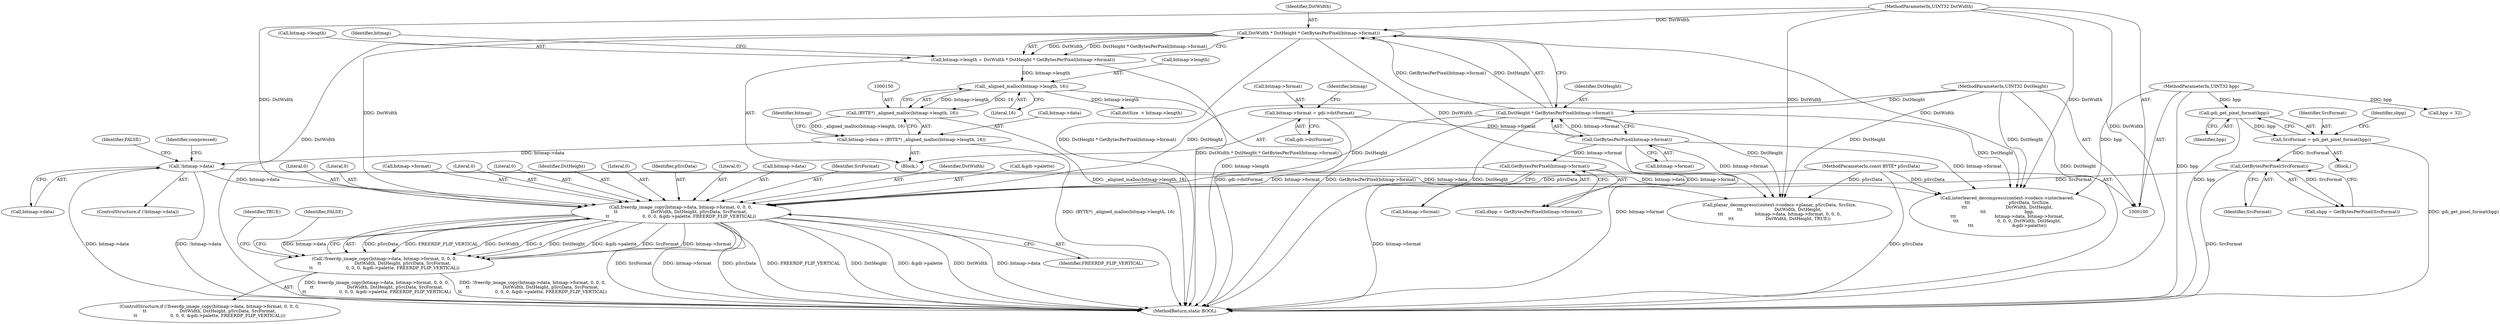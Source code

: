 digraph "1_FreeRDP_09b9d4f1994a674c4ec85b4947aa656eda1aed8a@API" {
"1000278" [label="(Call,freerdp_image_copy(bitmap->data, bitmap->format, 0, 0, 0,\n\t\t                        DstWidth, DstHeight, pSrcData, SrcFormat,\n\t\t                        0, 0, 0, &gdi->palette, FREERDP_FLIP_VERTICAL))"];
"1000157" [label="(Call,!bitmap->data)"];
"1000145" [label="(Call,bitmap->data = (BYTE*) _aligned_malloc(bitmap->length, 16))"];
"1000149" [label="(Call,(BYTE*) _aligned_malloc(bitmap->length, 16))"];
"1000151" [label="(Call,_aligned_malloc(bitmap->length, 16))"];
"1000133" [label="(Call,bitmap->length = DstWidth * DstHeight * GetBytesPerPixel(bitmap->format))"];
"1000137" [label="(Call,DstWidth * DstHeight * GetBytesPerPixel(bitmap->format))"];
"1000104" [label="(MethodParameterIn,UINT32 DstWidth)"];
"1000139" [label="(Call,DstHeight * GetBytesPerPixel(bitmap->format))"];
"1000105" [label="(MethodParameterIn,UINT32 DstHeight)"];
"1000141" [label="(Call,GetBytesPerPixel(bitmap->format))"];
"1000126" [label="(Call,bitmap->format = gdi->dstFormat)"];
"1000244" [label="(Call,GetBytesPerPixel(bitmap->format))"];
"1000103" [label="(MethodParameterIn,const BYTE* pSrcData)"];
"1000239" [label="(Call,GetBytesPerPixel(SrcFormat))"];
"1000232" [label="(Call,SrcFormat = gdi_get_pixel_format(bpp))"];
"1000234" [label="(Call,gdi_get_pixel_format(bpp))"];
"1000106" [label="(MethodParameterIn,UINT32 bpp)"];
"1000277" [label="(Call,!freerdp_image_copy(bitmap->data, bitmap->format, 0, 0, 0,\n\t\t                        DstWidth, DstHeight, pSrcData, SrcFormat,\n\t\t                        0, 0, 0, &gdi->palette, FREERDP_FLIP_VERTICAL))"];
"1000285" [label="(Literal,0)"];
"1000303" [label="(Identifier,TRUE)"];
"1000130" [label="(Call,gdi->dstFormat)"];
"1000142" [label="(Call,bitmap->format)"];
"1000277" [label="(Call,!freerdp_image_copy(bitmap->data, bitmap->format, 0, 0, 0,\n\t\t                        DstWidth, DstHeight, pSrcData, SrcFormat,\n\t\t                        0, 0, 0, &gdi->palette, FREERDP_FLIP_VERTICAL))"];
"1000279" [label="(Call,bitmap->data)"];
"1000138" [label="(Identifier,DstWidth)"];
"1000244" [label="(Call,GetBytesPerPixel(bitmap->format))"];
"1000106" [label="(MethodParameterIn,UINT32 bpp)"];
"1000145" [label="(Call,bitmap->data = (BYTE*) _aligned_malloc(bitmap->length, 16))"];
"1000291" [label="(Identifier,SrcFormat)"];
"1000235" [label="(Identifier,bpp)"];
"1000151" [label="(Call,_aligned_malloc(bitmap->length, 16))"];
"1000299" [label="(Identifier,FREERDP_FLIP_VERTICAL)"];
"1000157" [label="(Call,!bitmap->data)"];
"1000278" [label="(Call,freerdp_image_copy(bitmap->data, bitmap->format, 0, 0, 0,\n\t\t                        DstWidth, DstHeight, pSrcData, SrcFormat,\n\t\t                        0, 0, 0, &gdi->palette, FREERDP_FLIP_VERTICAL))"];
"1000288" [label="(Identifier,DstWidth)"];
"1000242" [label="(Call,dbpp = GetBytesPerPixel(bitmap->format))"];
"1000237" [label="(Call,sbpp = GetBytesPerPixel(SrcFormat))"];
"1000232" [label="(Call,SrcFormat = gdi_get_pixel_format(bpp))"];
"1000295" [label="(Call,&gdi->palette)"];
"1000286" [label="(Literal,0)"];
"1000110" [label="(Block,)"];
"1000167" [label="(Call,bpp < 32)"];
"1000127" [label="(Call,bitmap->format)"];
"1000205" [label="(Call,planar_decompress(context->codecs->planar, pSrcData, SrcSize,\n\t\t\t                       DstWidth, DstHeight,\n\t\t\t                       bitmap->data, bitmap->format, 0, 0, 0,\n\t\t\t                       DstWidth, DstHeight, TRUE))"];
"1000240" [label="(Identifier,SrcFormat)"];
"1000293" [label="(Literal,0)"];
"1000133" [label="(Call,bitmap->length = DstWidth * DstHeight * GetBytesPerPixel(bitmap->format))"];
"1000141" [label="(Call,GetBytesPerPixel(bitmap->format))"];
"1000135" [label="(Identifier,bitmap)"];
"1000230" [label="(Block,)"];
"1000276" [label="(ControlStructure,if (!freerdp_image_copy(bitmap->data, bitmap->format, 0, 0, 0,\n\t\t                        DstWidth, DstHeight, pSrcData, SrcFormat,\n\t\t                        0, 0, 0, &gdi->palette, FREERDP_FLIP_VERTICAL)))"];
"1000173" [label="(Call,interleaved_decompress(context->codecs->interleaved,\n\t\t\t                            pSrcData, SrcSize,\n\t\t\t                            DstWidth, DstHeight,\n\t\t\t                            bpp,\n\t\t\t                            bitmap->data, bitmap->format,\n\t\t\t                            0, 0, 0, DstWidth, DstHeight,\n\t\t\t                            &gdi->palette))"];
"1000304" [label="(MethodReturn,static BOOL)"];
"1000147" [label="(Identifier,bitmap)"];
"1000137" [label="(Call,DstWidth * DstHeight * GetBytesPerPixel(bitmap->format))"];
"1000156" [label="(ControlStructure,if (!bitmap->data))"];
"1000152" [label="(Call,bitmap->length)"];
"1000301" [label="(Identifier,FALSE)"];
"1000269" [label="(Call,dstSize  < bitmap->length)"];
"1000159" [label="(Identifier,bitmap)"];
"1000282" [label="(Call,bitmap->format)"];
"1000294" [label="(Literal,0)"];
"1000287" [label="(Literal,0)"];
"1000149" [label="(Call,(BYTE*) _aligned_malloc(bitmap->length, 16))"];
"1000238" [label="(Identifier,sbpp)"];
"1000239" [label="(Call,GetBytesPerPixel(SrcFormat))"];
"1000158" [label="(Call,bitmap->data)"];
"1000289" [label="(Identifier,DstHeight)"];
"1000134" [label="(Call,bitmap->length)"];
"1000245" [label="(Call,bitmap->format)"];
"1000234" [label="(Call,gdi_get_pixel_format(bpp))"];
"1000233" [label="(Identifier,SrcFormat)"];
"1000155" [label="(Literal,16)"];
"1000139" [label="(Call,DstHeight * GetBytesPerPixel(bitmap->format))"];
"1000103" [label="(MethodParameterIn,const BYTE* pSrcData)"];
"1000162" [label="(Identifier,FALSE)"];
"1000164" [label="(Identifier,compressed)"];
"1000146" [label="(Call,bitmap->data)"];
"1000104" [label="(MethodParameterIn,UINT32 DstWidth)"];
"1000126" [label="(Call,bitmap->format = gdi->dstFormat)"];
"1000105" [label="(MethodParameterIn,UINT32 DstHeight)"];
"1000140" [label="(Identifier,DstHeight)"];
"1000292" [label="(Literal,0)"];
"1000290" [label="(Identifier,pSrcData)"];
"1000278" -> "1000277"  [label="AST: "];
"1000278" -> "1000299"  [label="CFG: "];
"1000279" -> "1000278"  [label="AST: "];
"1000282" -> "1000278"  [label="AST: "];
"1000285" -> "1000278"  [label="AST: "];
"1000286" -> "1000278"  [label="AST: "];
"1000287" -> "1000278"  [label="AST: "];
"1000288" -> "1000278"  [label="AST: "];
"1000289" -> "1000278"  [label="AST: "];
"1000290" -> "1000278"  [label="AST: "];
"1000291" -> "1000278"  [label="AST: "];
"1000292" -> "1000278"  [label="AST: "];
"1000293" -> "1000278"  [label="AST: "];
"1000294" -> "1000278"  [label="AST: "];
"1000295" -> "1000278"  [label="AST: "];
"1000299" -> "1000278"  [label="AST: "];
"1000277" -> "1000278"  [label="CFG: "];
"1000278" -> "1000304"  [label="DDG: SrcFormat"];
"1000278" -> "1000304"  [label="DDG: bitmap->format"];
"1000278" -> "1000304"  [label="DDG: pSrcData"];
"1000278" -> "1000304"  [label="DDG: FREERDP_FLIP_VERTICAL"];
"1000278" -> "1000304"  [label="DDG: DstHeight"];
"1000278" -> "1000304"  [label="DDG: &gdi->palette"];
"1000278" -> "1000304"  [label="DDG: DstWidth"];
"1000278" -> "1000304"  [label="DDG: bitmap->data"];
"1000278" -> "1000277"  [label="DDG: pSrcData"];
"1000278" -> "1000277"  [label="DDG: FREERDP_FLIP_VERTICAL"];
"1000278" -> "1000277"  [label="DDG: DstWidth"];
"1000278" -> "1000277"  [label="DDG: 0"];
"1000278" -> "1000277"  [label="DDG: DstHeight"];
"1000278" -> "1000277"  [label="DDG: &gdi->palette"];
"1000278" -> "1000277"  [label="DDG: SrcFormat"];
"1000278" -> "1000277"  [label="DDG: bitmap->format"];
"1000278" -> "1000277"  [label="DDG: bitmap->data"];
"1000157" -> "1000278"  [label="DDG: bitmap->data"];
"1000244" -> "1000278"  [label="DDG: bitmap->format"];
"1000137" -> "1000278"  [label="DDG: DstWidth"];
"1000104" -> "1000278"  [label="DDG: DstWidth"];
"1000139" -> "1000278"  [label="DDG: DstHeight"];
"1000105" -> "1000278"  [label="DDG: DstHeight"];
"1000103" -> "1000278"  [label="DDG: pSrcData"];
"1000239" -> "1000278"  [label="DDG: SrcFormat"];
"1000157" -> "1000156"  [label="AST: "];
"1000157" -> "1000158"  [label="CFG: "];
"1000158" -> "1000157"  [label="AST: "];
"1000162" -> "1000157"  [label="CFG: "];
"1000164" -> "1000157"  [label="CFG: "];
"1000157" -> "1000304"  [label="DDG: !bitmap->data"];
"1000157" -> "1000304"  [label="DDG: bitmap->data"];
"1000145" -> "1000157"  [label="DDG: bitmap->data"];
"1000157" -> "1000173"  [label="DDG: bitmap->data"];
"1000157" -> "1000205"  [label="DDG: bitmap->data"];
"1000145" -> "1000110"  [label="AST: "];
"1000145" -> "1000149"  [label="CFG: "];
"1000146" -> "1000145"  [label="AST: "];
"1000149" -> "1000145"  [label="AST: "];
"1000159" -> "1000145"  [label="CFG: "];
"1000145" -> "1000304"  [label="DDG: (BYTE*) _aligned_malloc(bitmap->length, 16)"];
"1000149" -> "1000145"  [label="DDG: _aligned_malloc(bitmap->length, 16)"];
"1000149" -> "1000151"  [label="CFG: "];
"1000150" -> "1000149"  [label="AST: "];
"1000151" -> "1000149"  [label="AST: "];
"1000149" -> "1000304"  [label="DDG: _aligned_malloc(bitmap->length, 16)"];
"1000151" -> "1000149"  [label="DDG: bitmap->length"];
"1000151" -> "1000149"  [label="DDG: 16"];
"1000151" -> "1000155"  [label="CFG: "];
"1000152" -> "1000151"  [label="AST: "];
"1000155" -> "1000151"  [label="AST: "];
"1000151" -> "1000304"  [label="DDG: bitmap->length"];
"1000133" -> "1000151"  [label="DDG: bitmap->length"];
"1000151" -> "1000269"  [label="DDG: bitmap->length"];
"1000133" -> "1000110"  [label="AST: "];
"1000133" -> "1000137"  [label="CFG: "];
"1000134" -> "1000133"  [label="AST: "];
"1000137" -> "1000133"  [label="AST: "];
"1000147" -> "1000133"  [label="CFG: "];
"1000133" -> "1000304"  [label="DDG: DstWidth * DstHeight * GetBytesPerPixel(bitmap->format)"];
"1000137" -> "1000133"  [label="DDG: DstWidth"];
"1000137" -> "1000133"  [label="DDG: DstHeight * GetBytesPerPixel(bitmap->format)"];
"1000137" -> "1000139"  [label="CFG: "];
"1000138" -> "1000137"  [label="AST: "];
"1000139" -> "1000137"  [label="AST: "];
"1000137" -> "1000304"  [label="DDG: DstHeight * GetBytesPerPixel(bitmap->format)"];
"1000137" -> "1000304"  [label="DDG: DstWidth"];
"1000104" -> "1000137"  [label="DDG: DstWidth"];
"1000139" -> "1000137"  [label="DDG: DstHeight"];
"1000139" -> "1000137"  [label="DDG: GetBytesPerPixel(bitmap->format)"];
"1000137" -> "1000173"  [label="DDG: DstWidth"];
"1000137" -> "1000205"  [label="DDG: DstWidth"];
"1000104" -> "1000100"  [label="AST: "];
"1000104" -> "1000304"  [label="DDG: DstWidth"];
"1000104" -> "1000173"  [label="DDG: DstWidth"];
"1000104" -> "1000205"  [label="DDG: DstWidth"];
"1000139" -> "1000141"  [label="CFG: "];
"1000140" -> "1000139"  [label="AST: "];
"1000141" -> "1000139"  [label="AST: "];
"1000139" -> "1000304"  [label="DDG: GetBytesPerPixel(bitmap->format)"];
"1000139" -> "1000304"  [label="DDG: DstHeight"];
"1000105" -> "1000139"  [label="DDG: DstHeight"];
"1000141" -> "1000139"  [label="DDG: bitmap->format"];
"1000139" -> "1000173"  [label="DDG: DstHeight"];
"1000139" -> "1000205"  [label="DDG: DstHeight"];
"1000105" -> "1000100"  [label="AST: "];
"1000105" -> "1000304"  [label="DDG: DstHeight"];
"1000105" -> "1000173"  [label="DDG: DstHeight"];
"1000105" -> "1000205"  [label="DDG: DstHeight"];
"1000141" -> "1000142"  [label="CFG: "];
"1000142" -> "1000141"  [label="AST: "];
"1000141" -> "1000304"  [label="DDG: bitmap->format"];
"1000126" -> "1000141"  [label="DDG: bitmap->format"];
"1000141" -> "1000173"  [label="DDG: bitmap->format"];
"1000141" -> "1000205"  [label="DDG: bitmap->format"];
"1000141" -> "1000244"  [label="DDG: bitmap->format"];
"1000126" -> "1000110"  [label="AST: "];
"1000126" -> "1000130"  [label="CFG: "];
"1000127" -> "1000126"  [label="AST: "];
"1000130" -> "1000126"  [label="AST: "];
"1000135" -> "1000126"  [label="CFG: "];
"1000126" -> "1000304"  [label="DDG: gdi->dstFormat"];
"1000244" -> "1000242"  [label="AST: "];
"1000244" -> "1000245"  [label="CFG: "];
"1000245" -> "1000244"  [label="AST: "];
"1000242" -> "1000244"  [label="CFG: "];
"1000244" -> "1000304"  [label="DDG: bitmap->format"];
"1000244" -> "1000242"  [label="DDG: bitmap->format"];
"1000103" -> "1000100"  [label="AST: "];
"1000103" -> "1000304"  [label="DDG: pSrcData"];
"1000103" -> "1000173"  [label="DDG: pSrcData"];
"1000103" -> "1000205"  [label="DDG: pSrcData"];
"1000239" -> "1000237"  [label="AST: "];
"1000239" -> "1000240"  [label="CFG: "];
"1000240" -> "1000239"  [label="AST: "];
"1000237" -> "1000239"  [label="CFG: "];
"1000239" -> "1000304"  [label="DDG: SrcFormat"];
"1000239" -> "1000237"  [label="DDG: SrcFormat"];
"1000232" -> "1000239"  [label="DDG: SrcFormat"];
"1000232" -> "1000230"  [label="AST: "];
"1000232" -> "1000234"  [label="CFG: "];
"1000233" -> "1000232"  [label="AST: "];
"1000234" -> "1000232"  [label="AST: "];
"1000238" -> "1000232"  [label="CFG: "];
"1000232" -> "1000304"  [label="DDG: gdi_get_pixel_format(bpp)"];
"1000234" -> "1000232"  [label="DDG: bpp"];
"1000234" -> "1000235"  [label="CFG: "];
"1000235" -> "1000234"  [label="AST: "];
"1000234" -> "1000304"  [label="DDG: bpp"];
"1000106" -> "1000234"  [label="DDG: bpp"];
"1000106" -> "1000100"  [label="AST: "];
"1000106" -> "1000304"  [label="DDG: bpp"];
"1000106" -> "1000167"  [label="DDG: bpp"];
"1000106" -> "1000173"  [label="DDG: bpp"];
"1000277" -> "1000276"  [label="AST: "];
"1000301" -> "1000277"  [label="CFG: "];
"1000303" -> "1000277"  [label="CFG: "];
"1000277" -> "1000304"  [label="DDG: freerdp_image_copy(bitmap->data, bitmap->format, 0, 0, 0,\n\t\t                        DstWidth, DstHeight, pSrcData, SrcFormat,\n\t\t                        0, 0, 0, &gdi->palette, FREERDP_FLIP_VERTICAL)"];
"1000277" -> "1000304"  [label="DDG: !freerdp_image_copy(bitmap->data, bitmap->format, 0, 0, 0,\n\t\t                        DstWidth, DstHeight, pSrcData, SrcFormat,\n\t\t                        0, 0, 0, &gdi->palette, FREERDP_FLIP_VERTICAL)"];
}
